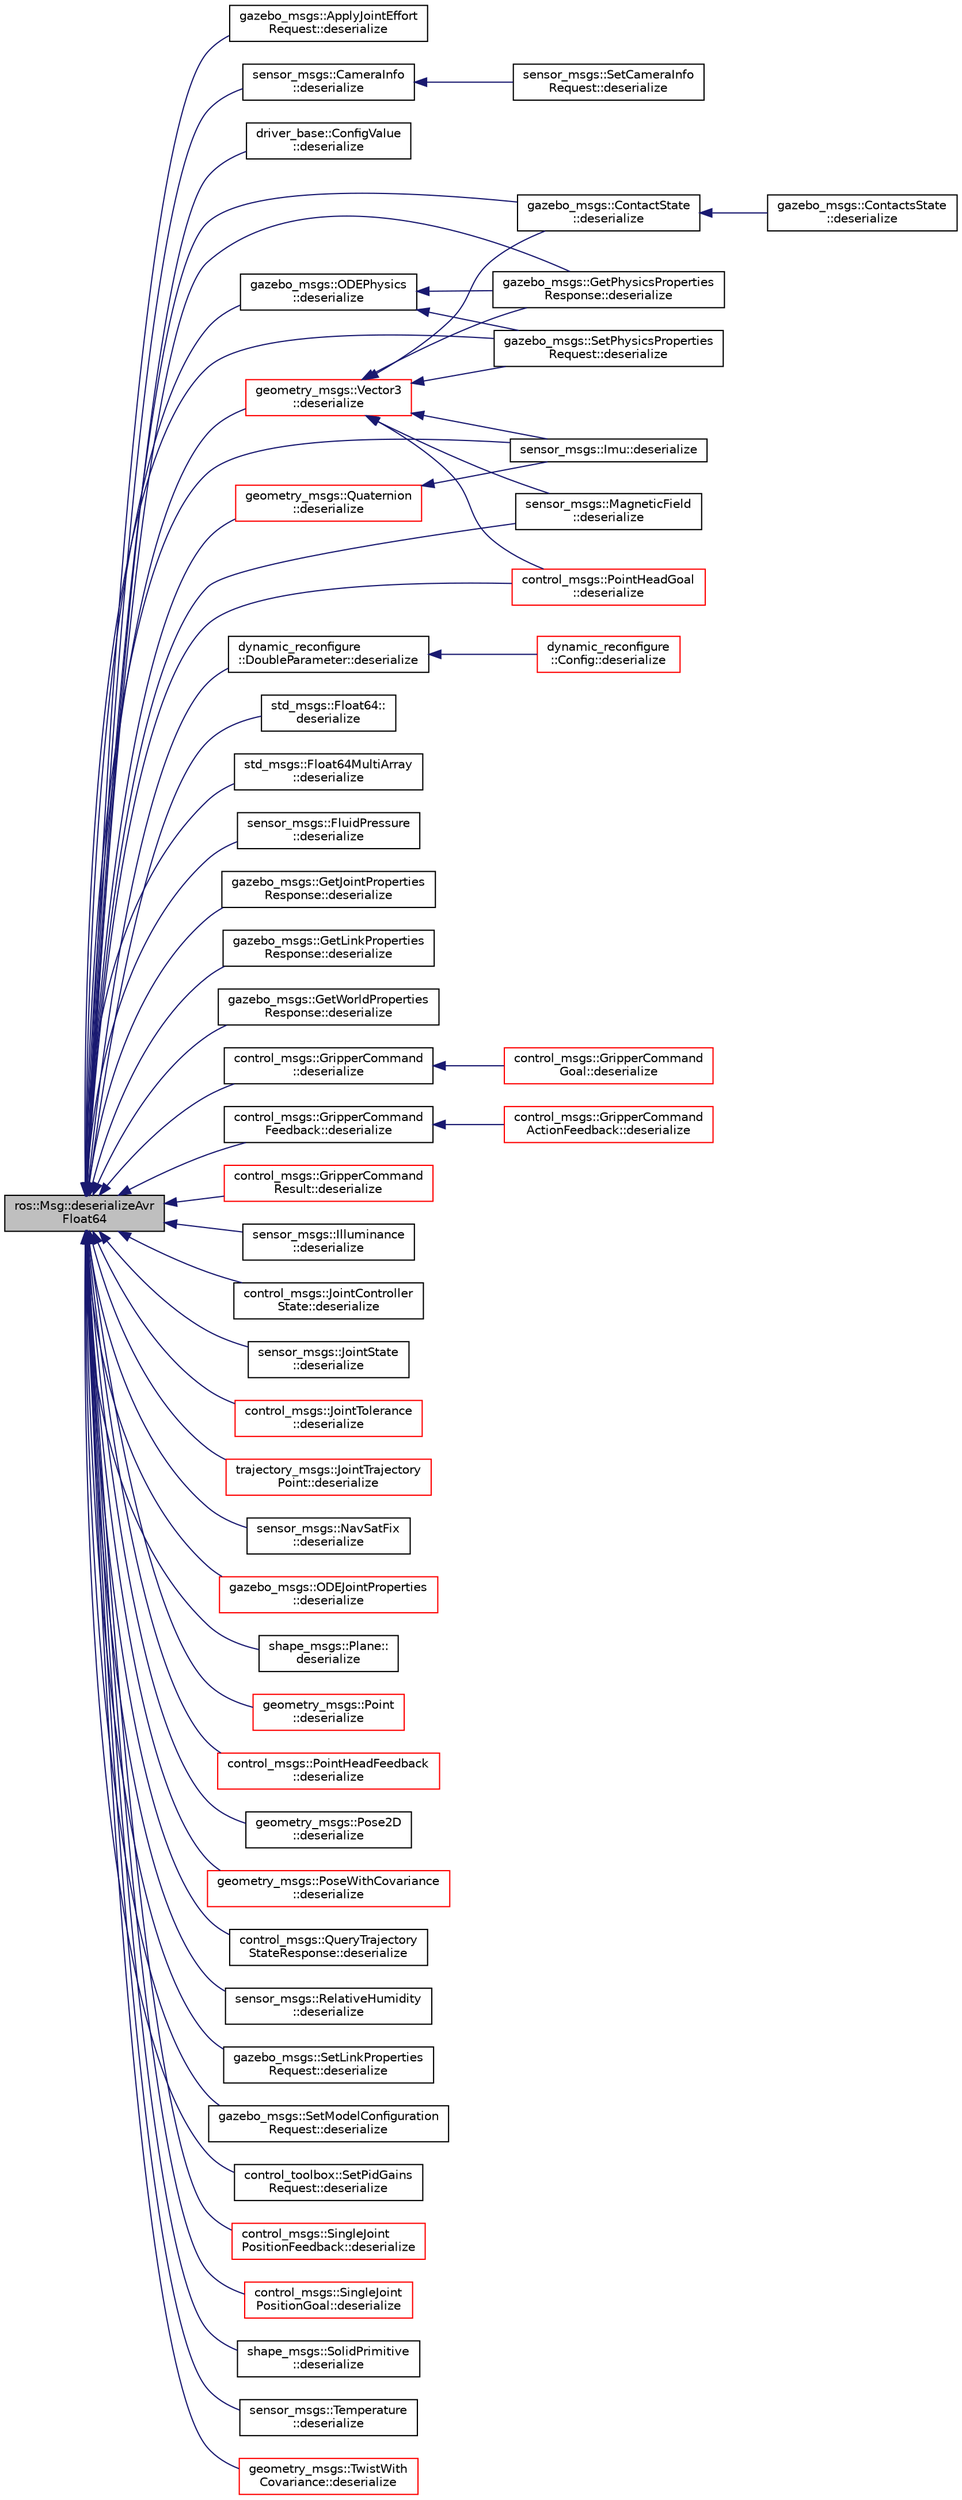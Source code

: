 digraph "ros::Msg::deserializeAvrFloat64"
{
  edge [fontname="Helvetica",fontsize="10",labelfontname="Helvetica",labelfontsize="10"];
  node [fontname="Helvetica",fontsize="10",shape=record];
  rankdir="LR";
  Node1 [label="ros::Msg::deserializeAvr\lFloat64",height=0.2,width=0.4,color="black", fillcolor="grey75", style="filled" fontcolor="black"];
  Node1 -> Node2 [dir="back",color="midnightblue",fontsize="10",style="solid",fontname="Helvetica"];
  Node2 [label="gazebo_msgs::ApplyJointEffort\lRequest::deserialize",height=0.2,width=0.4,color="black", fillcolor="white", style="filled",URL="$classgazebo__msgs_1_1_apply_joint_effort_request.html#ab5bed1c4bdc71d2d236144bc5fc4c595"];
  Node1 -> Node3 [dir="back",color="midnightblue",fontsize="10",style="solid",fontname="Helvetica"];
  Node3 [label="sensor_msgs::CameraInfo\l::deserialize",height=0.2,width=0.4,color="black", fillcolor="white", style="filled",URL="$classsensor__msgs_1_1_camera_info.html#a36c517724c3605e23a3c57faee154a0d"];
  Node3 -> Node4 [dir="back",color="midnightblue",fontsize="10",style="solid",fontname="Helvetica"];
  Node4 [label="sensor_msgs::SetCameraInfo\lRequest::deserialize",height=0.2,width=0.4,color="black", fillcolor="white", style="filled",URL="$classsensor__msgs_1_1_set_camera_info_request.html#abb27853679cd46270a8ac6471f874733"];
  Node1 -> Node5 [dir="back",color="midnightblue",fontsize="10",style="solid",fontname="Helvetica"];
  Node5 [label="driver_base::ConfigValue\l::deserialize",height=0.2,width=0.4,color="black", fillcolor="white", style="filled",URL="$classdriver__base_1_1_config_value.html#a6fd20b2764ffec8b9881e811be98617a"];
  Node1 -> Node6 [dir="back",color="midnightblue",fontsize="10",style="solid",fontname="Helvetica"];
  Node6 [label="gazebo_msgs::ContactState\l::deserialize",height=0.2,width=0.4,color="black", fillcolor="white", style="filled",URL="$classgazebo__msgs_1_1_contact_state.html#a032a1d3bee8450fad52d7d983e00e806"];
  Node6 -> Node7 [dir="back",color="midnightblue",fontsize="10",style="solid",fontname="Helvetica"];
  Node7 [label="gazebo_msgs::ContactsState\l::deserialize",height=0.2,width=0.4,color="black", fillcolor="white", style="filled",URL="$classgazebo__msgs_1_1_contacts_state.html#af5fb238ed6141f1f1c8f11e5fbb4e8f7"];
  Node1 -> Node8 [dir="back",color="midnightblue",fontsize="10",style="solid",fontname="Helvetica"];
  Node8 [label="dynamic_reconfigure\l::DoubleParameter::deserialize",height=0.2,width=0.4,color="black", fillcolor="white", style="filled",URL="$classdynamic__reconfigure_1_1_double_parameter.html#a695bd5d6e773eb8cabb0b3d8339d3577"];
  Node8 -> Node9 [dir="back",color="midnightblue",fontsize="10",style="solid",fontname="Helvetica"];
  Node9 [label="dynamic_reconfigure\l::Config::deserialize",height=0.2,width=0.4,color="red", fillcolor="white", style="filled",URL="$classdynamic__reconfigure_1_1_config.html#a0574c2a01db9a9cf0f6aac47b9ef434e"];
  Node1 -> Node10 [dir="back",color="midnightblue",fontsize="10",style="solid",fontname="Helvetica"];
  Node10 [label="std_msgs::Float64::\ldeserialize",height=0.2,width=0.4,color="black", fillcolor="white", style="filled",URL="$classstd__msgs_1_1_float64.html#aa9f16c7009a07b42034f50ae093bdf41"];
  Node1 -> Node11 [dir="back",color="midnightblue",fontsize="10",style="solid",fontname="Helvetica"];
  Node11 [label="std_msgs::Float64MultiArray\l::deserialize",height=0.2,width=0.4,color="black", fillcolor="white", style="filled",URL="$classstd__msgs_1_1_float64_multi_array.html#af04e5dc1b31eba5dc3e1ad21efbc2dcb"];
  Node1 -> Node12 [dir="back",color="midnightblue",fontsize="10",style="solid",fontname="Helvetica"];
  Node12 [label="sensor_msgs::FluidPressure\l::deserialize",height=0.2,width=0.4,color="black", fillcolor="white", style="filled",URL="$classsensor__msgs_1_1_fluid_pressure.html#a4eb4f3712bff3149da6445a866596ea5"];
  Node1 -> Node13 [dir="back",color="midnightblue",fontsize="10",style="solid",fontname="Helvetica"];
  Node13 [label="gazebo_msgs::GetJointProperties\lResponse::deserialize",height=0.2,width=0.4,color="black", fillcolor="white", style="filled",URL="$classgazebo__msgs_1_1_get_joint_properties_response.html#ab2bb7586058b448de5557ad7baa00872"];
  Node1 -> Node14 [dir="back",color="midnightblue",fontsize="10",style="solid",fontname="Helvetica"];
  Node14 [label="gazebo_msgs::GetLinkProperties\lResponse::deserialize",height=0.2,width=0.4,color="black", fillcolor="white", style="filled",URL="$classgazebo__msgs_1_1_get_link_properties_response.html#afc553a5aff85a23d6fd651eaeeb0f10a"];
  Node1 -> Node15 [dir="back",color="midnightblue",fontsize="10",style="solid",fontname="Helvetica"];
  Node15 [label="gazebo_msgs::GetPhysicsProperties\lResponse::deserialize",height=0.2,width=0.4,color="black", fillcolor="white", style="filled",URL="$classgazebo__msgs_1_1_get_physics_properties_response.html#a9c04828bf813aa507bd12601105311b6"];
  Node1 -> Node16 [dir="back",color="midnightblue",fontsize="10",style="solid",fontname="Helvetica"];
  Node16 [label="gazebo_msgs::GetWorldProperties\lResponse::deserialize",height=0.2,width=0.4,color="black", fillcolor="white", style="filled",URL="$classgazebo__msgs_1_1_get_world_properties_response.html#ad4814b250566bd012a8cebc0fa4ba24d"];
  Node1 -> Node17 [dir="back",color="midnightblue",fontsize="10",style="solid",fontname="Helvetica"];
  Node17 [label="control_msgs::GripperCommand\l::deserialize",height=0.2,width=0.4,color="black", fillcolor="white", style="filled",URL="$classcontrol__msgs_1_1_gripper_command.html#a2a39245584c4c12afca89b8495ebfcc2"];
  Node17 -> Node18 [dir="back",color="midnightblue",fontsize="10",style="solid",fontname="Helvetica"];
  Node18 [label="control_msgs::GripperCommand\lGoal::deserialize",height=0.2,width=0.4,color="red", fillcolor="white", style="filled",URL="$classcontrol__msgs_1_1_gripper_command_goal.html#a502ee122607332c4c25666a0e617824f"];
  Node1 -> Node19 [dir="back",color="midnightblue",fontsize="10",style="solid",fontname="Helvetica"];
  Node19 [label="control_msgs::GripperCommand\lFeedback::deserialize",height=0.2,width=0.4,color="black", fillcolor="white", style="filled",URL="$classcontrol__msgs_1_1_gripper_command_feedback.html#aee11496cd5dcc22bb8fd9e242d82eb49"];
  Node19 -> Node20 [dir="back",color="midnightblue",fontsize="10",style="solid",fontname="Helvetica"];
  Node20 [label="control_msgs::GripperCommand\lActionFeedback::deserialize",height=0.2,width=0.4,color="red", fillcolor="white", style="filled",URL="$classcontrol__msgs_1_1_gripper_command_action_feedback.html#ab9e8c3d8100307b00f9d185fbf19fca7"];
  Node1 -> Node21 [dir="back",color="midnightblue",fontsize="10",style="solid",fontname="Helvetica"];
  Node21 [label="control_msgs::GripperCommand\lResult::deserialize",height=0.2,width=0.4,color="red", fillcolor="white", style="filled",URL="$classcontrol__msgs_1_1_gripper_command_result.html#a679fd8319084d10f8cb6afda482c8347"];
  Node1 -> Node22 [dir="back",color="midnightblue",fontsize="10",style="solid",fontname="Helvetica"];
  Node22 [label="sensor_msgs::Illuminance\l::deserialize",height=0.2,width=0.4,color="black", fillcolor="white", style="filled",URL="$classsensor__msgs_1_1_illuminance.html#ac1b3e551631652f03dffc66633d56d4e"];
  Node1 -> Node23 [dir="back",color="midnightblue",fontsize="10",style="solid",fontname="Helvetica"];
  Node23 [label="sensor_msgs::Imu::deserialize",height=0.2,width=0.4,color="black", fillcolor="white", style="filled",URL="$classsensor__msgs_1_1_imu.html#aed05899712db09e753fa8bde05329e4b"];
  Node1 -> Node24 [dir="back",color="midnightblue",fontsize="10",style="solid",fontname="Helvetica"];
  Node24 [label="control_msgs::JointController\lState::deserialize",height=0.2,width=0.4,color="black", fillcolor="white", style="filled",URL="$classcontrol__msgs_1_1_joint_controller_state.html#a34656d164fc6841c309db309d937ab11"];
  Node1 -> Node25 [dir="back",color="midnightblue",fontsize="10",style="solid",fontname="Helvetica"];
  Node25 [label="sensor_msgs::JointState\l::deserialize",height=0.2,width=0.4,color="black", fillcolor="white", style="filled",URL="$classsensor__msgs_1_1_joint_state.html#a7372fa18e1b0c7cee00e032dc5f442a9"];
  Node1 -> Node26 [dir="back",color="midnightblue",fontsize="10",style="solid",fontname="Helvetica"];
  Node26 [label="control_msgs::JointTolerance\l::deserialize",height=0.2,width=0.4,color="red", fillcolor="white", style="filled",URL="$classcontrol__msgs_1_1_joint_tolerance.html#a6ded51e28d65bbd6ffa6a7b8aa2edb61"];
  Node1 -> Node27 [dir="back",color="midnightblue",fontsize="10",style="solid",fontname="Helvetica"];
  Node27 [label="trajectory_msgs::JointTrajectory\lPoint::deserialize",height=0.2,width=0.4,color="red", fillcolor="white", style="filled",URL="$classtrajectory__msgs_1_1_joint_trajectory_point.html#a5eb1148ae1774fa75ca5bd31471347c7"];
  Node1 -> Node28 [dir="back",color="midnightblue",fontsize="10",style="solid",fontname="Helvetica"];
  Node28 [label="sensor_msgs::MagneticField\l::deserialize",height=0.2,width=0.4,color="black", fillcolor="white", style="filled",URL="$classsensor__msgs_1_1_magnetic_field.html#ad3b876be2b9cf32d3eefd91f7a2aba70"];
  Node1 -> Node29 [dir="back",color="midnightblue",fontsize="10",style="solid",fontname="Helvetica"];
  Node29 [label="sensor_msgs::NavSatFix\l::deserialize",height=0.2,width=0.4,color="black", fillcolor="white", style="filled",URL="$classsensor__msgs_1_1_nav_sat_fix.html#a824db1de4276c6da7aed58a53050e263"];
  Node1 -> Node30 [dir="back",color="midnightblue",fontsize="10",style="solid",fontname="Helvetica"];
  Node30 [label="gazebo_msgs::ODEJointProperties\l::deserialize",height=0.2,width=0.4,color="red", fillcolor="white", style="filled",URL="$classgazebo__msgs_1_1_o_d_e_joint_properties.html#a13c4ef5259ee4c66b74ce5b0c17b32ed"];
  Node1 -> Node31 [dir="back",color="midnightblue",fontsize="10",style="solid",fontname="Helvetica"];
  Node31 [label="gazebo_msgs::ODEPhysics\l::deserialize",height=0.2,width=0.4,color="black", fillcolor="white", style="filled",URL="$classgazebo__msgs_1_1_o_d_e_physics.html#a9a76b80559b3d6e2f70a4c14d5a12c2c"];
  Node31 -> Node15 [dir="back",color="midnightblue",fontsize="10",style="solid",fontname="Helvetica"];
  Node31 -> Node32 [dir="back",color="midnightblue",fontsize="10",style="solid",fontname="Helvetica"];
  Node32 [label="gazebo_msgs::SetPhysicsProperties\lRequest::deserialize",height=0.2,width=0.4,color="black", fillcolor="white", style="filled",URL="$classgazebo__msgs_1_1_set_physics_properties_request.html#a7ace2ab99072df93a9d2a3a8eebb9dd8"];
  Node1 -> Node33 [dir="back",color="midnightblue",fontsize="10",style="solid",fontname="Helvetica"];
  Node33 [label="shape_msgs::Plane::\ldeserialize",height=0.2,width=0.4,color="black", fillcolor="white", style="filled",URL="$classshape__msgs_1_1_plane.html#a8d9ad9f8a5d7ec7144cf7185094e29a6"];
  Node1 -> Node34 [dir="back",color="midnightblue",fontsize="10",style="solid",fontname="Helvetica"];
  Node34 [label="geometry_msgs::Point\l::deserialize",height=0.2,width=0.4,color="red", fillcolor="white", style="filled",URL="$classgeometry__msgs_1_1_point.html#a29b8448415203bbc983901c4e40df3cc"];
  Node1 -> Node35 [dir="back",color="midnightblue",fontsize="10",style="solid",fontname="Helvetica"];
  Node35 [label="control_msgs::PointHeadFeedback\l::deserialize",height=0.2,width=0.4,color="red", fillcolor="white", style="filled",URL="$classcontrol__msgs_1_1_point_head_feedback.html#a42e6f38fe72624781af69dea970e2616"];
  Node1 -> Node36 [dir="back",color="midnightblue",fontsize="10",style="solid",fontname="Helvetica"];
  Node36 [label="control_msgs::PointHeadGoal\l::deserialize",height=0.2,width=0.4,color="red", fillcolor="white", style="filled",URL="$classcontrol__msgs_1_1_point_head_goal.html#a39c8166ae205a3c58d763a713ea2a8be"];
  Node1 -> Node37 [dir="back",color="midnightblue",fontsize="10",style="solid",fontname="Helvetica"];
  Node37 [label="geometry_msgs::Pose2D\l::deserialize",height=0.2,width=0.4,color="black", fillcolor="white", style="filled",URL="$classgeometry__msgs_1_1_pose2_d.html#a6f1be8df82f17159a33c5e6cad6effc6"];
  Node1 -> Node38 [dir="back",color="midnightblue",fontsize="10",style="solid",fontname="Helvetica"];
  Node38 [label="geometry_msgs::PoseWithCovariance\l::deserialize",height=0.2,width=0.4,color="red", fillcolor="white", style="filled",URL="$classgeometry__msgs_1_1_pose_with_covariance.html#a2e5d1641333a1e2ea5f66f93e35e0a42"];
  Node1 -> Node39 [dir="back",color="midnightblue",fontsize="10",style="solid",fontname="Helvetica"];
  Node39 [label="geometry_msgs::Quaternion\l::deserialize",height=0.2,width=0.4,color="red", fillcolor="white", style="filled",URL="$classgeometry__msgs_1_1_quaternion.html#ad2925053e238e52d8fd9fd06a962a5a8"];
  Node39 -> Node23 [dir="back",color="midnightblue",fontsize="10",style="solid",fontname="Helvetica"];
  Node1 -> Node40 [dir="back",color="midnightblue",fontsize="10",style="solid",fontname="Helvetica"];
  Node40 [label="control_msgs::QueryTrajectory\lStateResponse::deserialize",height=0.2,width=0.4,color="black", fillcolor="white", style="filled",URL="$classcontrol__msgs_1_1_query_trajectory_state_response.html#a9ecba5fb0d651344d776ce5d257db663"];
  Node1 -> Node41 [dir="back",color="midnightblue",fontsize="10",style="solid",fontname="Helvetica"];
  Node41 [label="sensor_msgs::RelativeHumidity\l::deserialize",height=0.2,width=0.4,color="black", fillcolor="white", style="filled",URL="$classsensor__msgs_1_1_relative_humidity.html#af41a6e2dbb938dda5060b8ef92b09f67"];
  Node1 -> Node42 [dir="back",color="midnightblue",fontsize="10",style="solid",fontname="Helvetica"];
  Node42 [label="gazebo_msgs::SetLinkProperties\lRequest::deserialize",height=0.2,width=0.4,color="black", fillcolor="white", style="filled",URL="$classgazebo__msgs_1_1_set_link_properties_request.html#a95a291976f2990ea8de68f3502e45676"];
  Node1 -> Node43 [dir="back",color="midnightblue",fontsize="10",style="solid",fontname="Helvetica"];
  Node43 [label="gazebo_msgs::SetModelConfiguration\lRequest::deserialize",height=0.2,width=0.4,color="black", fillcolor="white", style="filled",URL="$classgazebo__msgs_1_1_set_model_configuration_request.html#a6216011e9994250a39924ada85455c1e"];
  Node1 -> Node32 [dir="back",color="midnightblue",fontsize="10",style="solid",fontname="Helvetica"];
  Node1 -> Node44 [dir="back",color="midnightblue",fontsize="10",style="solid",fontname="Helvetica"];
  Node44 [label="control_toolbox::SetPidGains\lRequest::deserialize",height=0.2,width=0.4,color="black", fillcolor="white", style="filled",URL="$classcontrol__toolbox_1_1_set_pid_gains_request.html#a005cf9b5c06ea7984f4e74f7a5a3c755"];
  Node1 -> Node45 [dir="back",color="midnightblue",fontsize="10",style="solid",fontname="Helvetica"];
  Node45 [label="control_msgs::SingleJoint\lPositionFeedback::deserialize",height=0.2,width=0.4,color="red", fillcolor="white", style="filled",URL="$classcontrol__msgs_1_1_single_joint_position_feedback.html#a7ddcb507f46e84ad38da1ef828e1eb81"];
  Node1 -> Node46 [dir="back",color="midnightblue",fontsize="10",style="solid",fontname="Helvetica"];
  Node46 [label="control_msgs::SingleJoint\lPositionGoal::deserialize",height=0.2,width=0.4,color="red", fillcolor="white", style="filled",URL="$classcontrol__msgs_1_1_single_joint_position_goal.html#ab341fd31ac6cfedcb59f1cce536e32a3"];
  Node1 -> Node47 [dir="back",color="midnightblue",fontsize="10",style="solid",fontname="Helvetica"];
  Node47 [label="shape_msgs::SolidPrimitive\l::deserialize",height=0.2,width=0.4,color="black", fillcolor="white", style="filled",URL="$classshape__msgs_1_1_solid_primitive.html#aa755a449436c0b995e7d8b65e97c643f"];
  Node1 -> Node48 [dir="back",color="midnightblue",fontsize="10",style="solid",fontname="Helvetica"];
  Node48 [label="sensor_msgs::Temperature\l::deserialize",height=0.2,width=0.4,color="black", fillcolor="white", style="filled",URL="$classsensor__msgs_1_1_temperature.html#ac59aa1705723f60839b2b0213f850ec7"];
  Node1 -> Node49 [dir="back",color="midnightblue",fontsize="10",style="solid",fontname="Helvetica"];
  Node49 [label="geometry_msgs::TwistWith\lCovariance::deserialize",height=0.2,width=0.4,color="red", fillcolor="white", style="filled",URL="$classgeometry__msgs_1_1_twist_with_covariance.html#a87b8485248e9bb9bc95f7b9f4eeb1ecc"];
  Node1 -> Node50 [dir="back",color="midnightblue",fontsize="10",style="solid",fontname="Helvetica"];
  Node50 [label="geometry_msgs::Vector3\l::deserialize",height=0.2,width=0.4,color="red", fillcolor="white", style="filled",URL="$classgeometry__msgs_1_1_vector3.html#aae9cb57e6b7550f30d193a1c298f9631"];
  Node50 -> Node6 [dir="back",color="midnightblue",fontsize="10",style="solid",fontname="Helvetica"];
  Node50 -> Node15 [dir="back",color="midnightblue",fontsize="10",style="solid",fontname="Helvetica"];
  Node50 -> Node23 [dir="back",color="midnightblue",fontsize="10",style="solid",fontname="Helvetica"];
  Node50 -> Node28 [dir="back",color="midnightblue",fontsize="10",style="solid",fontname="Helvetica"];
  Node50 -> Node36 [dir="back",color="midnightblue",fontsize="10",style="solid",fontname="Helvetica"];
  Node50 -> Node32 [dir="back",color="midnightblue",fontsize="10",style="solid",fontname="Helvetica"];
}
